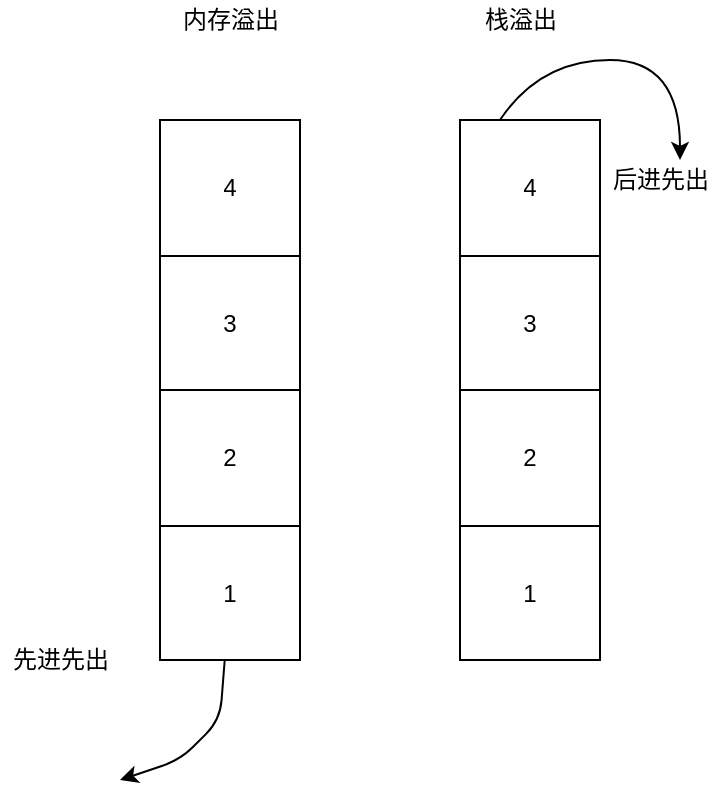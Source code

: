 <mxfile version="13.7.9" type="github">
  <diagram id="C5RBs43oDa-KdzZeNtuy" name="Page-1">
    <mxGraphModel dx="1422" dy="772" grid="1" gridSize="10" guides="1" tooltips="1" connect="1" arrows="1" fold="1" page="1" pageScale="1" pageWidth="827" pageHeight="1169" math="0" shadow="0">
      <root>
        <mxCell id="WIyWlLk6GJQsqaUBKTNV-0" />
        <mxCell id="WIyWlLk6GJQsqaUBKTNV-1" parent="WIyWlLk6GJQsqaUBKTNV-0" />
        <mxCell id="yA-YHXXEUSsxxsdp3wlv-3" value="" style="shape=table;html=1;whiteSpace=wrap;startSize=0;container=1;collapsible=0;childLayout=tableLayout;" vertex="1" parent="WIyWlLk6GJQsqaUBKTNV-1">
          <mxGeometry x="180" y="110" width="70" height="270" as="geometry" />
        </mxCell>
        <mxCell id="yA-YHXXEUSsxxsdp3wlv-4" value="" style="shape=partialRectangle;html=1;whiteSpace=wrap;collapsible=0;dropTarget=0;pointerEvents=0;fillColor=none;top=0;left=0;bottom=0;right=0;points=[[0,0.5],[1,0.5]];portConstraint=eastwest;" vertex="1" parent="yA-YHXXEUSsxxsdp3wlv-3">
          <mxGeometry width="70" height="68" as="geometry" />
        </mxCell>
        <mxCell id="yA-YHXXEUSsxxsdp3wlv-5" value="4" style="shape=partialRectangle;html=1;whiteSpace=wrap;connectable=0;overflow=hidden;fillColor=none;top=0;left=0;bottom=0;right=0;" vertex="1" parent="yA-YHXXEUSsxxsdp3wlv-4">
          <mxGeometry width="70" height="68" as="geometry" />
        </mxCell>
        <mxCell id="yA-YHXXEUSsxxsdp3wlv-6" value="" style="shape=partialRectangle;html=1;whiteSpace=wrap;collapsible=0;dropTarget=0;pointerEvents=0;fillColor=none;top=0;left=0;bottom=0;right=0;points=[[0,0.5],[1,0.5]];portConstraint=eastwest;" vertex="1" parent="yA-YHXXEUSsxxsdp3wlv-3">
          <mxGeometry y="68" width="70" height="67" as="geometry" />
        </mxCell>
        <mxCell id="yA-YHXXEUSsxxsdp3wlv-7" value="3" style="shape=partialRectangle;html=1;whiteSpace=wrap;connectable=0;overflow=hidden;fillColor=none;top=0;left=0;bottom=0;right=0;" vertex="1" parent="yA-YHXXEUSsxxsdp3wlv-6">
          <mxGeometry width="70" height="67" as="geometry" />
        </mxCell>
        <mxCell id="yA-YHXXEUSsxxsdp3wlv-8" value="" style="shape=partialRectangle;html=1;whiteSpace=wrap;collapsible=0;dropTarget=0;pointerEvents=0;fillColor=none;top=0;left=0;bottom=0;right=0;points=[[0,0.5],[1,0.5]];portConstraint=eastwest;" vertex="1" parent="yA-YHXXEUSsxxsdp3wlv-3">
          <mxGeometry y="135" width="70" height="68" as="geometry" />
        </mxCell>
        <mxCell id="yA-YHXXEUSsxxsdp3wlv-9" value="2" style="shape=partialRectangle;html=1;whiteSpace=wrap;connectable=0;overflow=hidden;fillColor=none;top=0;left=0;bottom=0;right=0;" vertex="1" parent="yA-YHXXEUSsxxsdp3wlv-8">
          <mxGeometry width="70" height="68" as="geometry" />
        </mxCell>
        <mxCell id="yA-YHXXEUSsxxsdp3wlv-10" value="" style="shape=partialRectangle;html=1;whiteSpace=wrap;collapsible=0;dropTarget=0;pointerEvents=0;fillColor=none;top=0;left=0;bottom=0;right=0;points=[[0,0.5],[1,0.5]];portConstraint=eastwest;" vertex="1" parent="yA-YHXXEUSsxxsdp3wlv-3">
          <mxGeometry y="203" width="70" height="67" as="geometry" />
        </mxCell>
        <mxCell id="yA-YHXXEUSsxxsdp3wlv-11" value="1" style="shape=partialRectangle;html=1;whiteSpace=wrap;connectable=0;overflow=hidden;fillColor=none;top=0;left=0;bottom=0;right=0;" vertex="1" parent="yA-YHXXEUSsxxsdp3wlv-10">
          <mxGeometry width="70" height="67" as="geometry" />
        </mxCell>
        <mxCell id="yA-YHXXEUSsxxsdp3wlv-12" value="" style="shape=table;html=1;whiteSpace=wrap;startSize=0;container=1;collapsible=0;childLayout=tableLayout;" vertex="1" parent="WIyWlLk6GJQsqaUBKTNV-1">
          <mxGeometry x="330" y="110" width="70" height="270" as="geometry" />
        </mxCell>
        <mxCell id="yA-YHXXEUSsxxsdp3wlv-13" value="" style="shape=partialRectangle;html=1;whiteSpace=wrap;collapsible=0;dropTarget=0;pointerEvents=0;fillColor=none;top=0;left=0;bottom=0;right=0;points=[[0,0.5],[1,0.5]];portConstraint=eastwest;" vertex="1" parent="yA-YHXXEUSsxxsdp3wlv-12">
          <mxGeometry width="70" height="68" as="geometry" />
        </mxCell>
        <mxCell id="yA-YHXXEUSsxxsdp3wlv-14" value="4" style="shape=partialRectangle;html=1;whiteSpace=wrap;connectable=0;overflow=hidden;fillColor=none;top=0;left=0;bottom=0;right=0;" vertex="1" parent="yA-YHXXEUSsxxsdp3wlv-13">
          <mxGeometry width="70" height="68" as="geometry" />
        </mxCell>
        <mxCell id="yA-YHXXEUSsxxsdp3wlv-15" value="" style="shape=partialRectangle;html=1;whiteSpace=wrap;collapsible=0;dropTarget=0;pointerEvents=0;fillColor=none;top=0;left=0;bottom=0;right=0;points=[[0,0.5],[1,0.5]];portConstraint=eastwest;" vertex="1" parent="yA-YHXXEUSsxxsdp3wlv-12">
          <mxGeometry y="68" width="70" height="67" as="geometry" />
        </mxCell>
        <mxCell id="yA-YHXXEUSsxxsdp3wlv-16" value="3" style="shape=partialRectangle;html=1;whiteSpace=wrap;connectable=0;overflow=hidden;fillColor=none;top=0;left=0;bottom=0;right=0;" vertex="1" parent="yA-YHXXEUSsxxsdp3wlv-15">
          <mxGeometry width="70" height="67" as="geometry" />
        </mxCell>
        <mxCell id="yA-YHXXEUSsxxsdp3wlv-17" value="" style="shape=partialRectangle;html=1;whiteSpace=wrap;collapsible=0;dropTarget=0;pointerEvents=0;fillColor=none;top=0;left=0;bottom=0;right=0;points=[[0,0.5],[1,0.5]];portConstraint=eastwest;" vertex="1" parent="yA-YHXXEUSsxxsdp3wlv-12">
          <mxGeometry y="135" width="70" height="68" as="geometry" />
        </mxCell>
        <mxCell id="yA-YHXXEUSsxxsdp3wlv-18" value="2" style="shape=partialRectangle;html=1;whiteSpace=wrap;connectable=0;overflow=hidden;fillColor=none;top=0;left=0;bottom=0;right=0;" vertex="1" parent="yA-YHXXEUSsxxsdp3wlv-17">
          <mxGeometry width="70" height="68" as="geometry" />
        </mxCell>
        <mxCell id="yA-YHXXEUSsxxsdp3wlv-19" value="" style="shape=partialRectangle;html=1;whiteSpace=wrap;collapsible=0;dropTarget=0;pointerEvents=0;fillColor=none;top=0;left=0;bottom=0;right=0;points=[[0,0.5],[1,0.5]];portConstraint=eastwest;" vertex="1" parent="yA-YHXXEUSsxxsdp3wlv-12">
          <mxGeometry y="203" width="70" height="67" as="geometry" />
        </mxCell>
        <mxCell id="yA-YHXXEUSsxxsdp3wlv-20" value="1" style="shape=partialRectangle;html=1;whiteSpace=wrap;connectable=0;overflow=hidden;fillColor=none;top=0;left=0;bottom=0;right=0;" vertex="1" parent="yA-YHXXEUSsxxsdp3wlv-19">
          <mxGeometry width="70" height="67" as="geometry" />
        </mxCell>
        <mxCell id="yA-YHXXEUSsxxsdp3wlv-30" value="内存溢出" style="text;html=1;align=center;verticalAlign=middle;resizable=0;points=[];autosize=1;" vertex="1" parent="WIyWlLk6GJQsqaUBKTNV-1">
          <mxGeometry x="185" y="50" width="60" height="20" as="geometry" />
        </mxCell>
        <mxCell id="yA-YHXXEUSsxxsdp3wlv-31" value="栈溢出" style="text;html=1;align=center;verticalAlign=middle;resizable=0;points=[];autosize=1;" vertex="1" parent="WIyWlLk6GJQsqaUBKTNV-1">
          <mxGeometry x="335" y="50" width="50" height="20" as="geometry" />
        </mxCell>
        <mxCell id="yA-YHXXEUSsxxsdp3wlv-43" value="" style="endArrow=classic;html=1;" edge="1" parent="WIyWlLk6GJQsqaUBKTNV-1" source="yA-YHXXEUSsxxsdp3wlv-10">
          <mxGeometry width="50" height="50" relative="1" as="geometry">
            <mxPoint x="170" y="430" as="sourcePoint" />
            <mxPoint x="160" y="440" as="targetPoint" />
            <Array as="points">
              <mxPoint x="210" y="410" />
              <mxPoint x="190" y="430" />
            </Array>
          </mxGeometry>
        </mxCell>
        <mxCell id="yA-YHXXEUSsxxsdp3wlv-47" value="" style="curved=1;endArrow=classic;html=1;" edge="1" parent="WIyWlLk6GJQsqaUBKTNV-1">
          <mxGeometry width="50" height="50" relative="1" as="geometry">
            <mxPoint x="350" y="110" as="sourcePoint" />
            <mxPoint x="440" y="130" as="targetPoint" />
            <Array as="points">
              <mxPoint x="370" y="80" />
              <mxPoint x="440" y="80" />
            </Array>
          </mxGeometry>
        </mxCell>
        <mxCell id="yA-YHXXEUSsxxsdp3wlv-48" value="先进先出" style="text;html=1;align=center;verticalAlign=middle;resizable=0;points=[];autosize=1;" vertex="1" parent="WIyWlLk6GJQsqaUBKTNV-1">
          <mxGeometry x="100" y="370" width="60" height="20" as="geometry" />
        </mxCell>
        <mxCell id="yA-YHXXEUSsxxsdp3wlv-49" value="后进先出" style="text;html=1;align=center;verticalAlign=middle;resizable=0;points=[];autosize=1;" vertex="1" parent="WIyWlLk6GJQsqaUBKTNV-1">
          <mxGeometry x="400" y="130" width="60" height="20" as="geometry" />
        </mxCell>
      </root>
    </mxGraphModel>
  </diagram>
</mxfile>
